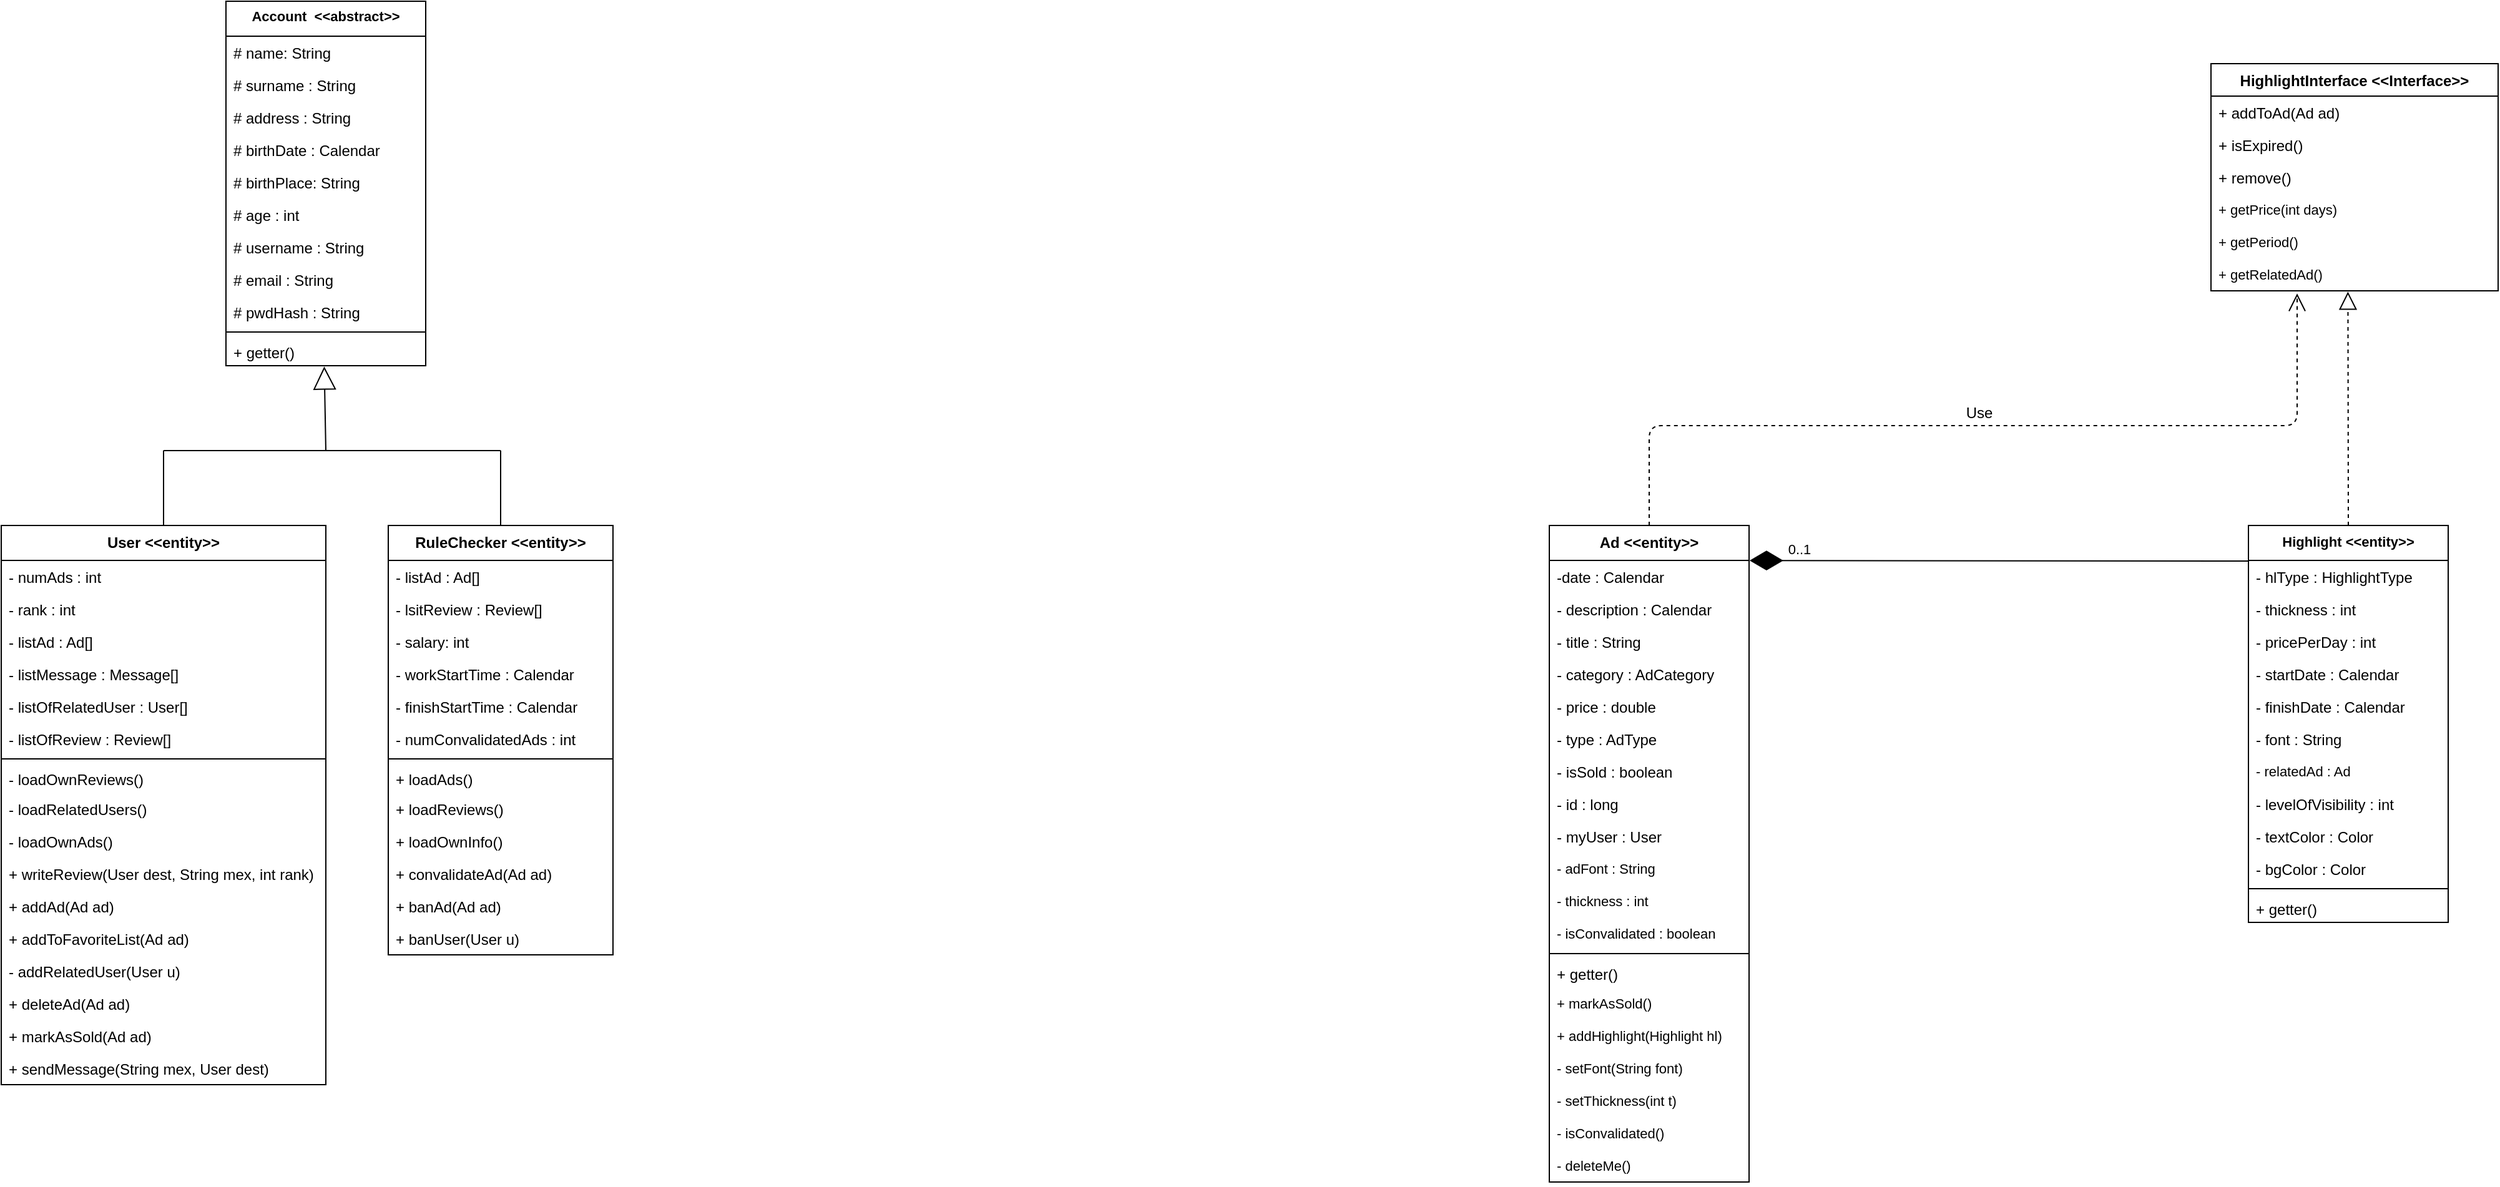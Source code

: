 <mxfile version="12.3.3" type="device" pages="1"><diagram name="Page-1" id="9f46799a-70d6-7492-0946-bef42562c5a5"><mxGraphModel dx="3131" dy="1089" grid="1" gridSize="10" guides="1" tooltips="1" connect="1" arrows="1" fold="1" page="1" pageScale="1" pageWidth="1100" pageHeight="850" background="#ffffff" math="0" shadow="0"><root><mxCell id="0"/><mxCell id="1" parent="0"/><mxCell id="7zNZtjdZi8V7r8cjKCgU-13" value="Account  &lt;&lt;abstract&gt;&gt;" style="swimlane;fontStyle=1;align=center;verticalAlign=top;childLayout=stackLayout;horizontal=1;startSize=28;horizontalStack=0;resizeParent=1;resizeParentMax=0;resizeLast=0;collapsible=1;marginBottom=0;spacing=1;fontSize=11;" parent="1" vertex="1"><mxGeometry x="60" y="20" width="160" height="292" as="geometry"/></mxCell><mxCell id="7zNZtjdZi8V7r8cjKCgU-14" value="# name: String" style="text;strokeColor=none;fillColor=none;align=left;verticalAlign=top;spacingLeft=4;spacingRight=4;overflow=hidden;rotatable=0;points=[[0,0.5],[1,0.5]];portConstraint=eastwest;" parent="7zNZtjdZi8V7r8cjKCgU-13" vertex="1"><mxGeometry y="28" width="160" height="26" as="geometry"/></mxCell><mxCell id="7zNZtjdZi8V7r8cjKCgU-17" value="# surname : String" style="text;strokeColor=none;fillColor=none;align=left;verticalAlign=top;spacingLeft=4;spacingRight=4;overflow=hidden;rotatable=0;points=[[0,0.5],[1,0.5]];portConstraint=eastwest;" parent="7zNZtjdZi8V7r8cjKCgU-13" vertex="1"><mxGeometry y="54" width="160" height="26" as="geometry"/></mxCell><mxCell id="7zNZtjdZi8V7r8cjKCgU-19" value="# address : String" style="text;strokeColor=none;fillColor=none;align=left;verticalAlign=top;spacingLeft=4;spacingRight=4;overflow=hidden;rotatable=0;points=[[0,0.5],[1,0.5]];portConstraint=eastwest;" parent="7zNZtjdZi8V7r8cjKCgU-13" vertex="1"><mxGeometry y="80" width="160" height="26" as="geometry"/></mxCell><mxCell id="7zNZtjdZi8V7r8cjKCgU-21" value="# birthDate : Calendar" style="text;strokeColor=none;fillColor=none;align=left;verticalAlign=top;spacingLeft=4;spacingRight=4;overflow=hidden;rotatable=0;points=[[0,0.5],[1,0.5]];portConstraint=eastwest;" parent="7zNZtjdZi8V7r8cjKCgU-13" vertex="1"><mxGeometry y="106" width="160" height="26" as="geometry"/></mxCell><mxCell id="7zNZtjdZi8V7r8cjKCgU-20" value="# birthPlace: String " style="text;strokeColor=none;fillColor=none;align=left;verticalAlign=top;spacingLeft=4;spacingRight=4;overflow=hidden;rotatable=0;points=[[0,0.5],[1,0.5]];portConstraint=eastwest;" parent="7zNZtjdZi8V7r8cjKCgU-13" vertex="1"><mxGeometry y="132" width="160" height="26" as="geometry"/></mxCell><mxCell id="7zNZtjdZi8V7r8cjKCgU-22" value="# age : int" style="text;strokeColor=none;fillColor=none;align=left;verticalAlign=top;spacingLeft=4;spacingRight=4;overflow=hidden;rotatable=0;points=[[0,0.5],[1,0.5]];portConstraint=eastwest;" parent="7zNZtjdZi8V7r8cjKCgU-13" vertex="1"><mxGeometry y="158" width="160" height="26" as="geometry"/></mxCell><mxCell id="7zNZtjdZi8V7r8cjKCgU-31" value="# username : String" style="text;strokeColor=none;fillColor=none;align=left;verticalAlign=top;spacingLeft=4;spacingRight=4;overflow=hidden;rotatable=0;points=[[0,0.5],[1,0.5]];portConstraint=eastwest;" parent="7zNZtjdZi8V7r8cjKCgU-13" vertex="1"><mxGeometry y="184" width="160" height="26" as="geometry"/></mxCell><mxCell id="7zNZtjdZi8V7r8cjKCgU-30" value="# email : String" style="text;strokeColor=none;fillColor=none;align=left;verticalAlign=top;spacingLeft=4;spacingRight=4;overflow=hidden;rotatable=0;points=[[0,0.5],[1,0.5]];portConstraint=eastwest;" parent="7zNZtjdZi8V7r8cjKCgU-13" vertex="1"><mxGeometry y="210" width="160" height="26" as="geometry"/></mxCell><mxCell id="7zNZtjdZi8V7r8cjKCgU-23" value="# pwdHash : String" style="text;strokeColor=none;fillColor=none;align=left;verticalAlign=top;spacingLeft=4;spacingRight=4;overflow=hidden;rotatable=0;points=[[0,0.5],[1,0.5]];portConstraint=eastwest;" parent="7zNZtjdZi8V7r8cjKCgU-13" vertex="1"><mxGeometry y="236" width="160" height="26" as="geometry"/></mxCell><mxCell id="7zNZtjdZi8V7r8cjKCgU-15" value="" style="line;strokeWidth=1;fillColor=none;align=left;verticalAlign=middle;spacingTop=-1;spacingLeft=3;spacingRight=3;rotatable=0;labelPosition=right;points=[];portConstraint=eastwest;" parent="7zNZtjdZi8V7r8cjKCgU-13" vertex="1"><mxGeometry y="262" width="160" height="6" as="geometry"/></mxCell><mxCell id="7zNZtjdZi8V7r8cjKCgU-16" value="+ getter()" style="text;strokeColor=none;fillColor=none;align=left;verticalAlign=top;spacingLeft=4;spacingRight=4;overflow=hidden;rotatable=0;points=[[0,0.5],[1,0.5]];portConstraint=eastwest;" parent="7zNZtjdZi8V7r8cjKCgU-13" vertex="1"><mxGeometry y="268" width="160" height="24" as="geometry"/></mxCell><mxCell id="7zNZtjdZi8V7r8cjKCgU-32" value="User &lt;&lt;entity&gt;&gt;" style="swimlane;fontStyle=1;align=center;verticalAlign=top;childLayout=stackLayout;horizontal=1;startSize=28;horizontalStack=0;resizeParent=1;resizeParentMax=0;resizeLast=0;collapsible=1;marginBottom=0;" parent="1" vertex="1"><mxGeometry x="-120" y="440" width="260" height="448" as="geometry"/></mxCell><mxCell id="7zNZtjdZi8V7r8cjKCgU-33" value="- numAds : int" style="text;strokeColor=none;fillColor=none;align=left;verticalAlign=top;spacingLeft=4;spacingRight=4;overflow=hidden;rotatable=0;points=[[0,0.5],[1,0.5]];portConstraint=eastwest;" parent="7zNZtjdZi8V7r8cjKCgU-32" vertex="1"><mxGeometry y="28" width="260" height="26" as="geometry"/></mxCell><mxCell id="7zNZtjdZi8V7r8cjKCgU-34" value="- rank : int" style="text;strokeColor=none;fillColor=none;align=left;verticalAlign=top;spacingLeft=4;spacingRight=4;overflow=hidden;rotatable=0;points=[[0,0.5],[1,0.5]];portConstraint=eastwest;" parent="7zNZtjdZi8V7r8cjKCgU-32" vertex="1"><mxGeometry y="54" width="260" height="26" as="geometry"/></mxCell><mxCell id="7zNZtjdZi8V7r8cjKCgU-35" value="- listAd : Ad[]" style="text;strokeColor=none;fillColor=none;align=left;verticalAlign=top;spacingLeft=4;spacingRight=4;overflow=hidden;rotatable=0;points=[[0,0.5],[1,0.5]];portConstraint=eastwest;" parent="7zNZtjdZi8V7r8cjKCgU-32" vertex="1"><mxGeometry y="80" width="260" height="26" as="geometry"/></mxCell><mxCell id="7zNZtjdZi8V7r8cjKCgU-36" value="- listMessage : Message[]" style="text;strokeColor=none;fillColor=none;align=left;verticalAlign=top;spacingLeft=4;spacingRight=4;overflow=hidden;rotatable=0;points=[[0,0.5],[1,0.5]];portConstraint=eastwest;" parent="7zNZtjdZi8V7r8cjKCgU-32" vertex="1"><mxGeometry y="106" width="260" height="26" as="geometry"/></mxCell><mxCell id="7zNZtjdZi8V7r8cjKCgU-37" value="- listOfRelatedUser : User[]" style="text;strokeColor=none;fillColor=none;align=left;verticalAlign=top;spacingLeft=4;spacingRight=4;overflow=hidden;rotatable=0;points=[[0,0.5],[1,0.5]];portConstraint=eastwest;" parent="7zNZtjdZi8V7r8cjKCgU-32" vertex="1"><mxGeometry y="132" width="260" height="26" as="geometry"/></mxCell><mxCell id="7zNZtjdZi8V7r8cjKCgU-38" value="- listOfReview : Review[]" style="text;strokeColor=none;fillColor=none;align=left;verticalAlign=top;spacingLeft=4;spacingRight=4;overflow=hidden;rotatable=0;points=[[0,0.5],[1,0.5]];portConstraint=eastwest;" parent="7zNZtjdZi8V7r8cjKCgU-32" vertex="1"><mxGeometry y="158" width="260" height="26" as="geometry"/></mxCell><mxCell id="7zNZtjdZi8V7r8cjKCgU-42" value="" style="line;strokeWidth=1;fillColor=none;align=left;verticalAlign=middle;spacingTop=-1;spacingLeft=3;spacingRight=3;rotatable=0;labelPosition=right;points=[];portConstraint=eastwest;" parent="7zNZtjdZi8V7r8cjKCgU-32" vertex="1"><mxGeometry y="184" width="260" height="6" as="geometry"/></mxCell><mxCell id="7zNZtjdZi8V7r8cjKCgU-43" value="- loadOwnReviews()" style="text;strokeColor=none;fillColor=none;align=left;verticalAlign=top;spacingLeft=4;spacingRight=4;overflow=hidden;rotatable=0;points=[[0,0.5],[1,0.5]];portConstraint=eastwest;" parent="7zNZtjdZi8V7r8cjKCgU-32" vertex="1"><mxGeometry y="190" width="260" height="24" as="geometry"/></mxCell><mxCell id="7zNZtjdZi8V7r8cjKCgU-56" value="- loadRelatedUsers()" style="text;strokeColor=none;fillColor=none;align=left;verticalAlign=top;spacingLeft=4;spacingRight=4;overflow=hidden;rotatable=0;points=[[0,0.5],[1,0.5]];portConstraint=eastwest;" parent="7zNZtjdZi8V7r8cjKCgU-32" vertex="1"><mxGeometry y="214" width="260" height="26" as="geometry"/></mxCell><mxCell id="7zNZtjdZi8V7r8cjKCgU-58" value="- loadOwnAds()" style="text;strokeColor=none;fillColor=none;align=left;verticalAlign=top;spacingLeft=4;spacingRight=4;overflow=hidden;rotatable=0;points=[[0,0.5],[1,0.5]];portConstraint=eastwest;" parent="7zNZtjdZi8V7r8cjKCgU-32" vertex="1"><mxGeometry y="240" width="260" height="26" as="geometry"/></mxCell><mxCell id="7zNZtjdZi8V7r8cjKCgU-59" value="+ writeReview(User dest, String mex, int rank)" style="text;strokeColor=none;fillColor=none;align=left;verticalAlign=top;spacingLeft=4;spacingRight=4;overflow=hidden;rotatable=0;points=[[0,0.5],[1,0.5]];portConstraint=eastwest;" parent="7zNZtjdZi8V7r8cjKCgU-32" vertex="1"><mxGeometry y="266" width="260" height="26" as="geometry"/></mxCell><mxCell id="7zNZtjdZi8V7r8cjKCgU-60" value="+ addAd(Ad ad)" style="text;strokeColor=none;fillColor=none;align=left;verticalAlign=top;spacingLeft=4;spacingRight=4;overflow=hidden;rotatable=0;points=[[0,0.5],[1,0.5]];portConstraint=eastwest;" parent="7zNZtjdZi8V7r8cjKCgU-32" vertex="1"><mxGeometry y="292" width="260" height="26" as="geometry"/></mxCell><mxCell id="7zNZtjdZi8V7r8cjKCgU-61" value="+ addToFavoriteList(Ad ad)" style="text;strokeColor=none;fillColor=none;align=left;verticalAlign=top;spacingLeft=4;spacingRight=4;overflow=hidden;rotatable=0;points=[[0,0.5],[1,0.5]];portConstraint=eastwest;" parent="7zNZtjdZi8V7r8cjKCgU-32" vertex="1"><mxGeometry y="318" width="260" height="26" as="geometry"/></mxCell><mxCell id="7zNZtjdZi8V7r8cjKCgU-62" value="- addRelatedUser(User u)" style="text;strokeColor=none;fillColor=none;align=left;verticalAlign=top;spacingLeft=4;spacingRight=4;overflow=hidden;rotatable=0;points=[[0,0.5],[1,0.5]];portConstraint=eastwest;" parent="7zNZtjdZi8V7r8cjKCgU-32" vertex="1"><mxGeometry y="344" width="260" height="26" as="geometry"/></mxCell><mxCell id="7zNZtjdZi8V7r8cjKCgU-57" value="+ deleteAd(Ad ad)" style="text;strokeColor=none;fillColor=none;align=left;verticalAlign=top;spacingLeft=4;spacingRight=4;overflow=hidden;rotatable=0;points=[[0,0.5],[1,0.5]];portConstraint=eastwest;" parent="7zNZtjdZi8V7r8cjKCgU-32" vertex="1"><mxGeometry y="370" width="260" height="26" as="geometry"/></mxCell><mxCell id="7zNZtjdZi8V7r8cjKCgU-64" value="+ markAsSold(Ad ad)" style="text;strokeColor=none;fillColor=none;align=left;verticalAlign=top;spacingLeft=4;spacingRight=4;overflow=hidden;rotatable=0;points=[[0,0.5],[1,0.5]];portConstraint=eastwest;" parent="7zNZtjdZi8V7r8cjKCgU-32" vertex="1"><mxGeometry y="396" width="260" height="26" as="geometry"/></mxCell><mxCell id="7zNZtjdZi8V7r8cjKCgU-65" value="+ sendMessage(String mex, User dest)" style="text;strokeColor=none;fillColor=none;align=left;verticalAlign=top;spacingLeft=4;spacingRight=4;overflow=hidden;rotatable=0;points=[[0,0.5],[1,0.5]];portConstraint=eastwest;" parent="7zNZtjdZi8V7r8cjKCgU-32" vertex="1"><mxGeometry y="422" width="260" height="26" as="geometry"/></mxCell><mxCell id="7zNZtjdZi8V7r8cjKCgU-44" value="RuleChecker &lt;&lt;entity&gt;&gt;" style="swimlane;fontStyle=1;align=center;verticalAlign=top;childLayout=stackLayout;horizontal=1;startSize=28;horizontalStack=0;resizeParent=1;resizeParentMax=0;resizeLast=0;collapsible=1;marginBottom=0;" parent="1" vertex="1"><mxGeometry x="190" y="440" width="180" height="344" as="geometry"/></mxCell><mxCell id="7zNZtjdZi8V7r8cjKCgU-45" value="- listAd : Ad[]" style="text;strokeColor=none;fillColor=none;align=left;verticalAlign=top;spacingLeft=4;spacingRight=4;overflow=hidden;rotatable=0;points=[[0,0.5],[1,0.5]];portConstraint=eastwest;" parent="7zNZtjdZi8V7r8cjKCgU-44" vertex="1"><mxGeometry y="28" width="180" height="26" as="geometry"/></mxCell><mxCell id="7zNZtjdZi8V7r8cjKCgU-46" value="- lsitReview : Review[]" style="text;strokeColor=none;fillColor=none;align=left;verticalAlign=top;spacingLeft=4;spacingRight=4;overflow=hidden;rotatable=0;points=[[0,0.5],[1,0.5]];portConstraint=eastwest;" parent="7zNZtjdZi8V7r8cjKCgU-44" vertex="1"><mxGeometry y="54" width="180" height="26" as="geometry"/></mxCell><mxCell id="7zNZtjdZi8V7r8cjKCgU-47" value="- salary: int" style="text;strokeColor=none;fillColor=none;align=left;verticalAlign=top;spacingLeft=4;spacingRight=4;overflow=hidden;rotatable=0;points=[[0,0.5],[1,0.5]];portConstraint=eastwest;" parent="7zNZtjdZi8V7r8cjKCgU-44" vertex="1"><mxGeometry y="80" width="180" height="26" as="geometry"/></mxCell><mxCell id="7zNZtjdZi8V7r8cjKCgU-48" value="- workStartTime : Calendar" style="text;strokeColor=none;fillColor=none;align=left;verticalAlign=top;spacingLeft=4;spacingRight=4;overflow=hidden;rotatable=0;points=[[0,0.5],[1,0.5]];portConstraint=eastwest;" parent="7zNZtjdZi8V7r8cjKCgU-44" vertex="1"><mxGeometry y="106" width="180" height="26" as="geometry"/></mxCell><mxCell id="7zNZtjdZi8V7r8cjKCgU-49" value="- finishStartTime : Calendar" style="text;strokeColor=none;fillColor=none;align=left;verticalAlign=top;spacingLeft=4;spacingRight=4;overflow=hidden;rotatable=0;points=[[0,0.5],[1,0.5]];portConstraint=eastwest;" parent="7zNZtjdZi8V7r8cjKCgU-44" vertex="1"><mxGeometry y="132" width="180" height="26" as="geometry"/></mxCell><mxCell id="7zNZtjdZi8V7r8cjKCgU-50" value="- numConvalidatedAds : int" style="text;strokeColor=none;fillColor=none;align=left;verticalAlign=top;spacingLeft=4;spacingRight=4;overflow=hidden;rotatable=0;points=[[0,0.5],[1,0.5]];portConstraint=eastwest;" parent="7zNZtjdZi8V7r8cjKCgU-44" vertex="1"><mxGeometry y="158" width="180" height="26" as="geometry"/></mxCell><mxCell id="7zNZtjdZi8V7r8cjKCgU-54" value="" style="line;strokeWidth=1;fillColor=none;align=left;verticalAlign=middle;spacingTop=-1;spacingLeft=3;spacingRight=3;rotatable=0;labelPosition=right;points=[];portConstraint=eastwest;" parent="7zNZtjdZi8V7r8cjKCgU-44" vertex="1"><mxGeometry y="184" width="180" height="6" as="geometry"/></mxCell><mxCell id="7zNZtjdZi8V7r8cjKCgU-55" value="+ loadAds()" style="text;strokeColor=none;fillColor=none;align=left;verticalAlign=top;spacingLeft=4;spacingRight=4;overflow=hidden;rotatable=0;points=[[0,0.5],[1,0.5]];portConstraint=eastwest;" parent="7zNZtjdZi8V7r8cjKCgU-44" vertex="1"><mxGeometry y="190" width="180" height="24" as="geometry"/></mxCell><mxCell id="7zNZtjdZi8V7r8cjKCgU-78" value="+ loadReviews()" style="text;strokeColor=none;fillColor=none;align=left;verticalAlign=top;spacingLeft=4;spacingRight=4;overflow=hidden;rotatable=0;points=[[0,0.5],[1,0.5]];portConstraint=eastwest;fontColor=#000000;" parent="7zNZtjdZi8V7r8cjKCgU-44" vertex="1"><mxGeometry y="214" width="180" height="26" as="geometry"/></mxCell><mxCell id="7zNZtjdZi8V7r8cjKCgU-79" value="+ loadOwnInfo()" style="text;strokeColor=none;fillColor=none;align=left;verticalAlign=top;spacingLeft=4;spacingRight=4;overflow=hidden;rotatable=0;points=[[0,0.5],[1,0.5]];portConstraint=eastwest;fontColor=#000000;" parent="7zNZtjdZi8V7r8cjKCgU-44" vertex="1"><mxGeometry y="240" width="180" height="26" as="geometry"/></mxCell><mxCell id="7zNZtjdZi8V7r8cjKCgU-80" value="+ convalidateAd(Ad ad)" style="text;strokeColor=none;fillColor=none;align=left;verticalAlign=top;spacingLeft=4;spacingRight=4;overflow=hidden;rotatable=0;points=[[0,0.5],[1,0.5]];portConstraint=eastwest;fontColor=#000000;" parent="7zNZtjdZi8V7r8cjKCgU-44" vertex="1"><mxGeometry y="266" width="180" height="26" as="geometry"/></mxCell><mxCell id="7zNZtjdZi8V7r8cjKCgU-82" value="+ banAd(Ad ad)" style="text;strokeColor=none;fillColor=none;align=left;verticalAlign=top;spacingLeft=4;spacingRight=4;overflow=hidden;rotatable=0;points=[[0,0.5],[1,0.5]];portConstraint=eastwest;fontColor=#000000;" parent="7zNZtjdZi8V7r8cjKCgU-44" vertex="1"><mxGeometry y="292" width="180" height="26" as="geometry"/></mxCell><mxCell id="7zNZtjdZi8V7r8cjKCgU-81" value="+ banUser(User u)" style="text;strokeColor=none;fillColor=none;align=left;verticalAlign=top;spacingLeft=4;spacingRight=4;overflow=hidden;rotatable=0;points=[[0,0.5],[1,0.5]];portConstraint=eastwest;fontColor=#000000;" parent="7zNZtjdZi8V7r8cjKCgU-44" vertex="1"><mxGeometry y="318" width="180" height="26" as="geometry"/></mxCell><mxCell id="7zNZtjdZi8V7r8cjKCgU-74" value="" style="endArrow=none;html=1;fontColor=#FFFAFB;exitX=0.5;exitY=0;exitDx=0;exitDy=0;" parent="1" source="7zNZtjdZi8V7r8cjKCgU-32" edge="1"><mxGeometry width="50" height="50" relative="1" as="geometry"><mxPoint x="-40" y="420" as="sourcePoint"/><mxPoint x="10" y="380" as="targetPoint"/></mxGeometry></mxCell><mxCell id="7zNZtjdZi8V7r8cjKCgU-75" value="" style="endArrow=none;html=1;fontColor=#FFFAFB;exitX=0.5;exitY=0;exitDx=0;exitDy=0;" parent="1" source="7zNZtjdZi8V7r8cjKCgU-44" edge="1"><mxGeometry width="50" height="50" relative="1" as="geometry"><mxPoint x="250" y="440" as="sourcePoint"/><mxPoint x="280" y="380" as="targetPoint"/></mxGeometry></mxCell><mxCell id="7zNZtjdZi8V7r8cjKCgU-76" value="" style="endArrow=none;html=1;fontColor=#FFFAFB;" parent="1" edge="1"><mxGeometry width="50" height="50" relative="1" as="geometry"><mxPoint x="10" y="380" as="sourcePoint"/><mxPoint x="280" y="380" as="targetPoint"/></mxGeometry></mxCell><mxCell id="7zNZtjdZi8V7r8cjKCgU-77" value="" style="endArrow=block;endSize=16;endFill=0;html=1;fontColor=#000000;entryX=0.492;entryY=1.028;entryDx=0;entryDy=0;entryPerimeter=0;" parent="1" target="7zNZtjdZi8V7r8cjKCgU-16" edge="1"><mxGeometry x="-0.098" y="19" width="160" relative="1" as="geometry"><mxPoint x="140" y="380" as="sourcePoint"/><mxPoint x="300" y="360" as="targetPoint"/><mxPoint as="offset"/></mxGeometry></mxCell><mxCell id="znAJgnkefK1ZaE5RCBu5-1" value="Ad &lt;&lt;entity&gt;&gt;" style="swimlane;fontStyle=1;align=center;verticalAlign=top;childLayout=stackLayout;horizontal=1;startSize=28;horizontalStack=0;resizeParent=1;resizeParentMax=0;resizeLast=0;collapsible=1;marginBottom=0;" vertex="1" parent="1"><mxGeometry x="1120" y="440" width="160" height="526" as="geometry"/></mxCell><mxCell id="znAJgnkefK1ZaE5RCBu5-2" value="-date : Calendar" style="text;strokeColor=none;fillColor=none;align=left;verticalAlign=top;spacingLeft=4;spacingRight=4;overflow=hidden;rotatable=0;points=[[0,0.5],[1,0.5]];portConstraint=eastwest;" vertex="1" parent="znAJgnkefK1ZaE5RCBu5-1"><mxGeometry y="28" width="160" height="26" as="geometry"/></mxCell><mxCell id="znAJgnkefK1ZaE5RCBu5-3" value="- description : Calendar" style="text;strokeColor=none;fillColor=none;align=left;verticalAlign=top;spacingLeft=4;spacingRight=4;overflow=hidden;rotatable=0;points=[[0,0.5],[1,0.5]];portConstraint=eastwest;" vertex="1" parent="znAJgnkefK1ZaE5RCBu5-1"><mxGeometry y="54" width="160" height="26" as="geometry"/></mxCell><mxCell id="znAJgnkefK1ZaE5RCBu5-4" value="- title : String" style="text;strokeColor=none;fillColor=none;align=left;verticalAlign=top;spacingLeft=4;spacingRight=4;overflow=hidden;rotatable=0;points=[[0,0.5],[1,0.5]];portConstraint=eastwest;" vertex="1" parent="znAJgnkefK1ZaE5RCBu5-1"><mxGeometry y="80" width="160" height="26" as="geometry"/></mxCell><mxCell id="znAJgnkefK1ZaE5RCBu5-5" value="- category : AdCategory" style="text;strokeColor=none;fillColor=none;align=left;verticalAlign=top;spacingLeft=4;spacingRight=4;overflow=hidden;rotatable=0;points=[[0,0.5],[1,0.5]];portConstraint=eastwest;" vertex="1" parent="znAJgnkefK1ZaE5RCBu5-1"><mxGeometry y="106" width="160" height="26" as="geometry"/></mxCell><mxCell id="znAJgnkefK1ZaE5RCBu5-6" value="- price : double" style="text;strokeColor=none;fillColor=none;align=left;verticalAlign=top;spacingLeft=4;spacingRight=4;overflow=hidden;rotatable=0;points=[[0,0.5],[1,0.5]];portConstraint=eastwest;" vertex="1" parent="znAJgnkefK1ZaE5RCBu5-1"><mxGeometry y="132" width="160" height="26" as="geometry"/></mxCell><mxCell id="znAJgnkefK1ZaE5RCBu5-7" value="- type : AdType" style="text;strokeColor=none;fillColor=none;align=left;verticalAlign=top;spacingLeft=4;spacingRight=4;overflow=hidden;rotatable=0;points=[[0,0.5],[1,0.5]];portConstraint=eastwest;" vertex="1" parent="znAJgnkefK1ZaE5RCBu5-1"><mxGeometry y="158" width="160" height="26" as="geometry"/></mxCell><mxCell id="znAJgnkefK1ZaE5RCBu5-8" value="- isSold : boolean" style="text;strokeColor=none;fillColor=none;align=left;verticalAlign=top;spacingLeft=4;spacingRight=4;overflow=hidden;rotatable=0;points=[[0,0.5],[1,0.5]];portConstraint=eastwest;" vertex="1" parent="znAJgnkefK1ZaE5RCBu5-1"><mxGeometry y="184" width="160" height="26" as="geometry"/></mxCell><mxCell id="znAJgnkefK1ZaE5RCBu5-9" value="- id : long" style="text;strokeColor=none;fillColor=none;align=left;verticalAlign=top;spacingLeft=4;spacingRight=4;overflow=hidden;rotatable=0;points=[[0,0.5],[1,0.5]];portConstraint=eastwest;" vertex="1" parent="znAJgnkefK1ZaE5RCBu5-1"><mxGeometry y="210" width="160" height="26" as="geometry"/></mxCell><mxCell id="znAJgnkefK1ZaE5RCBu5-10" value="- myUser : User" style="text;strokeColor=none;fillColor=none;align=left;verticalAlign=top;spacingLeft=4;spacingRight=4;overflow=hidden;rotatable=0;points=[[0,0.5],[1,0.5]];portConstraint=eastwest;" vertex="1" parent="znAJgnkefK1ZaE5RCBu5-1"><mxGeometry y="236" width="160" height="26" as="geometry"/></mxCell><mxCell id="znAJgnkefK1ZaE5RCBu5-16" value="- adFont : String" style="text;strokeColor=none;fillColor=none;align=left;verticalAlign=top;spacingLeft=4;spacingRight=4;overflow=hidden;rotatable=0;points=[[0,0.5],[1,0.5]];portConstraint=eastwest;fontSize=11;" vertex="1" parent="znAJgnkefK1ZaE5RCBu5-1"><mxGeometry y="262" width="160" height="26" as="geometry"/></mxCell><mxCell id="znAJgnkefK1ZaE5RCBu5-18" value="- thickness : int" style="text;strokeColor=none;fillColor=none;align=left;verticalAlign=top;spacingLeft=4;spacingRight=4;overflow=hidden;rotatable=0;points=[[0,0.5],[1,0.5]];portConstraint=eastwest;fontSize=11;" vertex="1" parent="znAJgnkefK1ZaE5RCBu5-1"><mxGeometry y="288" width="160" height="26" as="geometry"/></mxCell><mxCell id="znAJgnkefK1ZaE5RCBu5-17" value="- isConvalidated : boolean" style="text;strokeColor=none;fillColor=none;align=left;verticalAlign=top;spacingLeft=4;spacingRight=4;overflow=hidden;rotatable=0;points=[[0,0.5],[1,0.5]];portConstraint=eastwest;fontSize=11;" vertex="1" parent="znAJgnkefK1ZaE5RCBu5-1"><mxGeometry y="314" width="160" height="26" as="geometry"/></mxCell><mxCell id="znAJgnkefK1ZaE5RCBu5-11" value="" style="line;strokeWidth=1;fillColor=none;align=left;verticalAlign=middle;spacingTop=-1;spacingLeft=3;spacingRight=3;rotatable=0;labelPosition=right;points=[];portConstraint=eastwest;" vertex="1" parent="znAJgnkefK1ZaE5RCBu5-1"><mxGeometry y="340" width="160" height="6" as="geometry"/></mxCell><mxCell id="znAJgnkefK1ZaE5RCBu5-12" value="+ getter()" style="text;strokeColor=none;fillColor=none;align=left;verticalAlign=top;spacingLeft=4;spacingRight=4;overflow=hidden;rotatable=0;points=[[0,0.5],[1,0.5]];portConstraint=eastwest;" vertex="1" parent="znAJgnkefK1ZaE5RCBu5-1"><mxGeometry y="346" width="160" height="24" as="geometry"/></mxCell><mxCell id="znAJgnkefK1ZaE5RCBu5-19" value="+ markAsSold()" style="text;strokeColor=none;fillColor=none;align=left;verticalAlign=top;spacingLeft=4;spacingRight=4;overflow=hidden;rotatable=0;points=[[0,0.5],[1,0.5]];portConstraint=eastwest;fontSize=11;" vertex="1" parent="znAJgnkefK1ZaE5RCBu5-1"><mxGeometry y="370" width="160" height="26" as="geometry"/></mxCell><mxCell id="znAJgnkefK1ZaE5RCBu5-20" value="+ addHighlight(Highlight hl)" style="text;strokeColor=none;fillColor=none;align=left;verticalAlign=top;spacingLeft=4;spacingRight=4;overflow=hidden;rotatable=0;points=[[0,0.5],[1,0.5]];portConstraint=eastwest;fontSize=11;" vertex="1" parent="znAJgnkefK1ZaE5RCBu5-1"><mxGeometry y="396" width="160" height="26" as="geometry"/></mxCell><mxCell id="znAJgnkefK1ZaE5RCBu5-21" value="- setFont(String font)" style="text;strokeColor=none;fillColor=none;align=left;verticalAlign=top;spacingLeft=4;spacingRight=4;overflow=hidden;rotatable=0;points=[[0,0.5],[1,0.5]];portConstraint=eastwest;fontSize=11;" vertex="1" parent="znAJgnkefK1ZaE5RCBu5-1"><mxGeometry y="422" width="160" height="26" as="geometry"/></mxCell><mxCell id="znAJgnkefK1ZaE5RCBu5-23" value="- setThickness(int t)" style="text;strokeColor=none;fillColor=none;align=left;verticalAlign=top;spacingLeft=4;spacingRight=4;overflow=hidden;rotatable=0;points=[[0,0.5],[1,0.5]];portConstraint=eastwest;fontSize=11;" vertex="1" parent="znAJgnkefK1ZaE5RCBu5-1"><mxGeometry y="448" width="160" height="26" as="geometry"/></mxCell><mxCell id="znAJgnkefK1ZaE5RCBu5-24" value="- isConvalidated()" style="text;strokeColor=none;fillColor=none;align=left;verticalAlign=top;spacingLeft=4;spacingRight=4;overflow=hidden;rotatable=0;points=[[0,0.5],[1,0.5]];portConstraint=eastwest;fontSize=11;" vertex="1" parent="znAJgnkefK1ZaE5RCBu5-1"><mxGeometry y="474" width="160" height="26" as="geometry"/></mxCell><mxCell id="znAJgnkefK1ZaE5RCBu5-22" value="- deleteMe()" style="text;strokeColor=none;fillColor=none;align=left;verticalAlign=top;spacingLeft=4;spacingRight=4;overflow=hidden;rotatable=0;points=[[0,0.5],[1,0.5]];portConstraint=eastwest;fontSize=11;" vertex="1" parent="znAJgnkefK1ZaE5RCBu5-1"><mxGeometry y="500" width="160" height="26" as="geometry"/></mxCell><mxCell id="znAJgnkefK1ZaE5RCBu5-25" value="Highlight &lt;&lt;entity&gt;&gt;" style="swimlane;fontStyle=1;align=center;verticalAlign=top;childLayout=stackLayout;horizontal=1;startSize=28;horizontalStack=0;resizeParent=1;resizeParentMax=0;resizeLast=0;collapsible=1;marginBottom=0;fontSize=11;" vertex="1" parent="1"><mxGeometry x="1680" y="440" width="160" height="318" as="geometry"/></mxCell><mxCell id="znAJgnkefK1ZaE5RCBu5-26" value="- hlType : HighlightType" style="text;strokeColor=none;fillColor=none;align=left;verticalAlign=top;spacingLeft=4;spacingRight=4;overflow=hidden;rotatable=0;points=[[0,0.5],[1,0.5]];portConstraint=eastwest;" vertex="1" parent="znAJgnkefK1ZaE5RCBu5-25"><mxGeometry y="28" width="160" height="26" as="geometry"/></mxCell><mxCell id="znAJgnkefK1ZaE5RCBu5-27" value="- thickness : int" style="text;strokeColor=none;fillColor=none;align=left;verticalAlign=top;spacingLeft=4;spacingRight=4;overflow=hidden;rotatable=0;points=[[0,0.5],[1,0.5]];portConstraint=eastwest;" vertex="1" parent="znAJgnkefK1ZaE5RCBu5-25"><mxGeometry y="54" width="160" height="26" as="geometry"/></mxCell><mxCell id="znAJgnkefK1ZaE5RCBu5-28" value="- pricePerDay : int" style="text;strokeColor=none;fillColor=none;align=left;verticalAlign=top;spacingLeft=4;spacingRight=4;overflow=hidden;rotatable=0;points=[[0,0.5],[1,0.5]];portConstraint=eastwest;" vertex="1" parent="znAJgnkefK1ZaE5RCBu5-25"><mxGeometry y="80" width="160" height="26" as="geometry"/></mxCell><mxCell id="znAJgnkefK1ZaE5RCBu5-29" value="- startDate : Calendar" style="text;strokeColor=none;fillColor=none;align=left;verticalAlign=top;spacingLeft=4;spacingRight=4;overflow=hidden;rotatable=0;points=[[0,0.5],[1,0.5]];portConstraint=eastwest;" vertex="1" parent="znAJgnkefK1ZaE5RCBu5-25"><mxGeometry y="106" width="160" height="26" as="geometry"/></mxCell><mxCell id="znAJgnkefK1ZaE5RCBu5-30" value="- finishDate : Calendar" style="text;strokeColor=none;fillColor=none;align=left;verticalAlign=top;spacingLeft=4;spacingRight=4;overflow=hidden;rotatable=0;points=[[0,0.5],[1,0.5]];portConstraint=eastwest;" vertex="1" parent="znAJgnkefK1ZaE5RCBu5-25"><mxGeometry y="132" width="160" height="26" as="geometry"/></mxCell><mxCell id="znAJgnkefK1ZaE5RCBu5-31" value="- font : String" style="text;strokeColor=none;fillColor=none;align=left;verticalAlign=top;spacingLeft=4;spacingRight=4;overflow=hidden;rotatable=0;points=[[0,0.5],[1,0.5]];portConstraint=eastwest;" vertex="1" parent="znAJgnkefK1ZaE5RCBu5-25"><mxGeometry y="158" width="160" height="26" as="geometry"/></mxCell><mxCell id="znAJgnkefK1ZaE5RCBu5-39" value="- relatedAd : Ad" style="text;strokeColor=none;fillColor=none;align=left;verticalAlign=top;spacingLeft=4;spacingRight=4;overflow=hidden;rotatable=0;points=[[0,0.5],[1,0.5]];portConstraint=eastwest;fontSize=11;" vertex="1" parent="znAJgnkefK1ZaE5RCBu5-25"><mxGeometry y="184" width="160" height="26" as="geometry"/></mxCell><mxCell id="znAJgnkefK1ZaE5RCBu5-32" value="- levelOfVisibility : int" style="text;strokeColor=none;fillColor=none;align=left;verticalAlign=top;spacingLeft=4;spacingRight=4;overflow=hidden;rotatable=0;points=[[0,0.5],[1,0.5]];portConstraint=eastwest;" vertex="1" parent="znAJgnkefK1ZaE5RCBu5-25"><mxGeometry y="210" width="160" height="26" as="geometry"/></mxCell><mxCell id="znAJgnkefK1ZaE5RCBu5-33" value="- textColor : Color" style="text;strokeColor=none;fillColor=none;align=left;verticalAlign=top;spacingLeft=4;spacingRight=4;overflow=hidden;rotatable=0;points=[[0,0.5],[1,0.5]];portConstraint=eastwest;" vertex="1" parent="znAJgnkefK1ZaE5RCBu5-25"><mxGeometry y="236" width="160" height="26" as="geometry"/></mxCell><mxCell id="znAJgnkefK1ZaE5RCBu5-34" value="- bgColor : Color" style="text;strokeColor=none;fillColor=none;align=left;verticalAlign=top;spacingLeft=4;spacingRight=4;overflow=hidden;rotatable=0;points=[[0,0.5],[1,0.5]];portConstraint=eastwest;" vertex="1" parent="znAJgnkefK1ZaE5RCBu5-25"><mxGeometry y="262" width="160" height="26" as="geometry"/></mxCell><mxCell id="znAJgnkefK1ZaE5RCBu5-35" value="" style="line;strokeWidth=1;fillColor=none;align=left;verticalAlign=middle;spacingTop=-1;spacingLeft=3;spacingRight=3;rotatable=0;labelPosition=right;points=[];portConstraint=eastwest;" vertex="1" parent="znAJgnkefK1ZaE5RCBu5-25"><mxGeometry y="288" width="160" height="6" as="geometry"/></mxCell><mxCell id="znAJgnkefK1ZaE5RCBu5-36" value="+ getter()" style="text;strokeColor=none;fillColor=none;align=left;verticalAlign=top;spacingLeft=4;spacingRight=4;overflow=hidden;rotatable=0;points=[[0,0.5],[1,0.5]];portConstraint=eastwest;" vertex="1" parent="znAJgnkefK1ZaE5RCBu5-25"><mxGeometry y="294" width="160" height="24" as="geometry"/></mxCell><mxCell id="znAJgnkefK1ZaE5RCBu5-37" value="" style="endArrow=diamondThin;endFill=1;endSize=24;html=1;fontSize=11;entryX=1.003;entryY=0.004;entryDx=0;entryDy=0;entryPerimeter=0;exitX=0.001;exitY=0.021;exitDx=0;exitDy=0;exitPerimeter=0;" edge="1" parent="1" source="znAJgnkefK1ZaE5RCBu5-26" target="znAJgnkefK1ZaE5RCBu5-2"><mxGeometry width="160" relative="1" as="geometry"><mxPoint x="1660" y="468" as="sourcePoint"/><mxPoint x="1500" y="530" as="targetPoint"/></mxGeometry></mxCell><mxCell id="znAJgnkefK1ZaE5RCBu5-38" value="0..1" style="text;html=1;align=center;verticalAlign=middle;resizable=0;points=[];;labelBackgroundColor=#ffffff;fontSize=11;" vertex="1" connectable="0" parent="znAJgnkefK1ZaE5RCBu5-37"><mxGeometry x="0.902" y="-1" relative="1" as="geometry"><mxPoint x="20" y="-8" as="offset"/></mxGeometry></mxCell><mxCell id="znAJgnkefK1ZaE5RCBu5-64" value="HighlightInterface &lt;&lt;Interface&gt;&gt;" style="swimlane;fontStyle=1;childLayout=stackLayout;horizontal=1;startSize=26;fillColor=none;horizontalStack=0;resizeParent=1;resizeParentMax=0;resizeLast=0;collapsible=1;marginBottom=0;fontSize=12;" vertex="1" parent="1"><mxGeometry x="1650" y="70" width="230" height="182" as="geometry"/></mxCell><mxCell id="znAJgnkefK1ZaE5RCBu5-65" value="+ addToAd(Ad ad)" style="text;strokeColor=none;fillColor=none;align=left;verticalAlign=top;spacingLeft=4;spacingRight=4;overflow=hidden;rotatable=0;points=[[0,0.5],[1,0.5]];portConstraint=eastwest;" vertex="1" parent="znAJgnkefK1ZaE5RCBu5-64"><mxGeometry y="26" width="230" height="26" as="geometry"/></mxCell><mxCell id="znAJgnkefK1ZaE5RCBu5-66" value="+ isExpired()" style="text;strokeColor=none;fillColor=none;align=left;verticalAlign=top;spacingLeft=4;spacingRight=4;overflow=hidden;rotatable=0;points=[[0,0.5],[1,0.5]];portConstraint=eastwest;" vertex="1" parent="znAJgnkefK1ZaE5RCBu5-64"><mxGeometry y="52" width="230" height="26" as="geometry"/></mxCell><mxCell id="znAJgnkefK1ZaE5RCBu5-67" value="+ remove()" style="text;strokeColor=none;fillColor=none;align=left;verticalAlign=top;spacingLeft=4;spacingRight=4;overflow=hidden;rotatable=0;points=[[0,0.5],[1,0.5]];portConstraint=eastwest;" vertex="1" parent="znAJgnkefK1ZaE5RCBu5-64"><mxGeometry y="78" width="230" height="26" as="geometry"/></mxCell><mxCell id="znAJgnkefK1ZaE5RCBu5-68" value="+ getPrice(int days)" style="text;strokeColor=none;fillColor=none;align=left;verticalAlign=top;spacingLeft=4;spacingRight=4;overflow=hidden;rotatable=0;points=[[0,0.5],[1,0.5]];portConstraint=eastwest;fontSize=11;" vertex="1" parent="znAJgnkefK1ZaE5RCBu5-64"><mxGeometry y="104" width="230" height="26" as="geometry"/></mxCell><mxCell id="znAJgnkefK1ZaE5RCBu5-69" value="+ getPeriod()" style="text;strokeColor=none;fillColor=none;align=left;verticalAlign=top;spacingLeft=4;spacingRight=4;overflow=hidden;rotatable=0;points=[[0,0.5],[1,0.5]];portConstraint=eastwest;fontSize=11;" vertex="1" parent="znAJgnkefK1ZaE5RCBu5-64"><mxGeometry y="130" width="230" height="26" as="geometry"/></mxCell><mxCell id="znAJgnkefK1ZaE5RCBu5-70" value="+ getRelatedAd()" style="text;strokeColor=none;fillColor=none;align=left;verticalAlign=top;spacingLeft=4;spacingRight=4;overflow=hidden;rotatable=0;points=[[0,0.5],[1,0.5]];portConstraint=eastwest;fontSize=11;" vertex="1" parent="znAJgnkefK1ZaE5RCBu5-64"><mxGeometry y="156" width="230" height="26" as="geometry"/></mxCell><mxCell id="znAJgnkefK1ZaE5RCBu5-71" value="" style="endArrow=block;dashed=1;endFill=0;endSize=12;html=1;fontSize=12;exitX=0.5;exitY=0;exitDx=0;exitDy=0;entryX=0.477;entryY=1.026;entryDx=0;entryDy=0;entryPerimeter=0;" edge="1" parent="1" source="znAJgnkefK1ZaE5RCBu5-25" target="znAJgnkefK1ZaE5RCBu5-70"><mxGeometry width="160" relative="1" as="geometry"><mxPoint x="1770" y="400" as="sourcePoint"/><mxPoint x="1930" y="400" as="targetPoint"/></mxGeometry></mxCell><mxCell id="znAJgnkefK1ZaE5RCBu5-72" value="Use" style="endArrow=open;endSize=12;dashed=1;html=1;fontSize=12;exitX=0.5;exitY=0;exitDx=0;exitDy=0;entryX=0.3;entryY=1.082;entryDx=0;entryDy=0;entryPerimeter=0;" edge="1" parent="1" source="znAJgnkefK1ZaE5RCBu5-1" target="znAJgnkefK1ZaE5RCBu5-70"><mxGeometry x="-0.024" y="10" width="160" relative="1" as="geometry"><mxPoint x="1320" y="380" as="sourcePoint"/><mxPoint x="1480" y="380" as="targetPoint"/><Array as="points"><mxPoint x="1200" y="360"/><mxPoint x="1719" y="360"/></Array><mxPoint as="offset"/></mxGeometry></mxCell></root></mxGraphModel></diagram></mxfile>